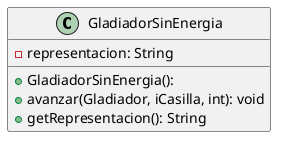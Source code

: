@startuml
skinparam linetype ortho

class GladiadorSinEnergia {
  + GladiadorSinEnergia():
  - representacion: String
  + avanzar(Gladiador, iCasilla, int): void
  + getRepresentacion(): String
}

@enduml

